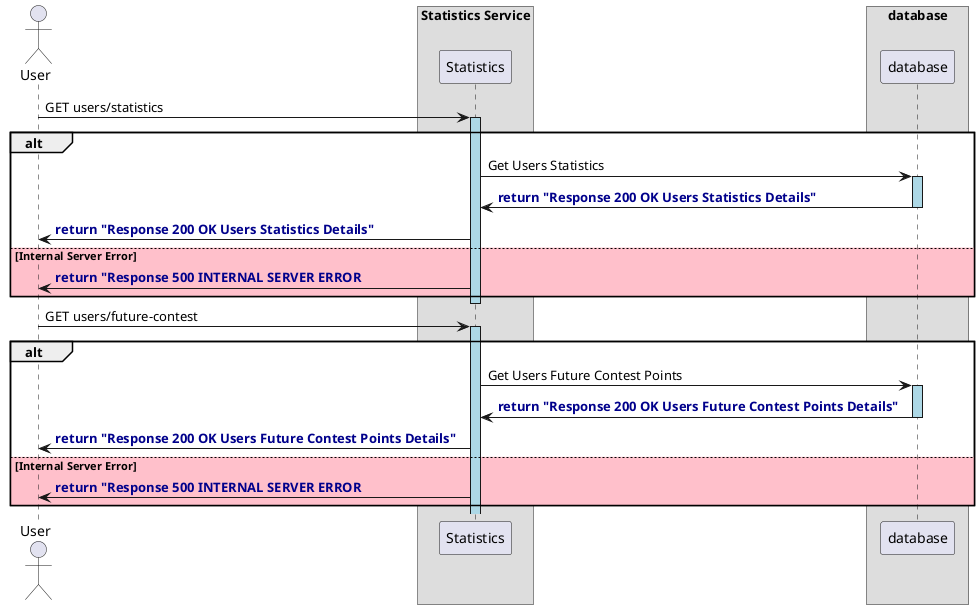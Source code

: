 @startuml
skinparam ParticipantPadding 10
skinparam BoxPadding 20
actor User
box "Statistics Service"
 participant Statistics
end box
box "database"
    participant database
end box
User -> Statistics: GET users/statistics
alt #white
activate Statistics #lightblue
    Statistics -> "database" : Get Users Statistics
    activate "database" #lightblue
    "database" -> "Statistics" : <font color=darkblue><b>return "Response 200 OK Users Statistics Details"
deactivate "database"
"Statistics" -> User : <font color=darkblue><b>return "Response 200 OK Users Statistics Details"
else #pink Internal Server Error
"Statistics" -> User : <font color=darkblue><b>return "Response 500 INTERNAL SERVER ERROR
end alt
deactivate "Statistics"

User -> Statistics: GET users/future-contest
alt #white
activate Statistics #lightblue
    Statistics -> "database" : Get Users Future Contest Points
    activate "database" #lightblue
    "database" -> "Statistics" : <font color=darkblue><b>return "Response 200 OK Users Future Contest Points Details"
deactivate "database"
"Statistics" -> User : <font color=darkblue><b>return "Response 200 OK Users Future Contest Points Details"
else #pink Internal Server Error
"Statistics" -> User : <font color=darkblue><b>return "Response 500 INTERNAL SERVER ERROR
end alt
@enduml